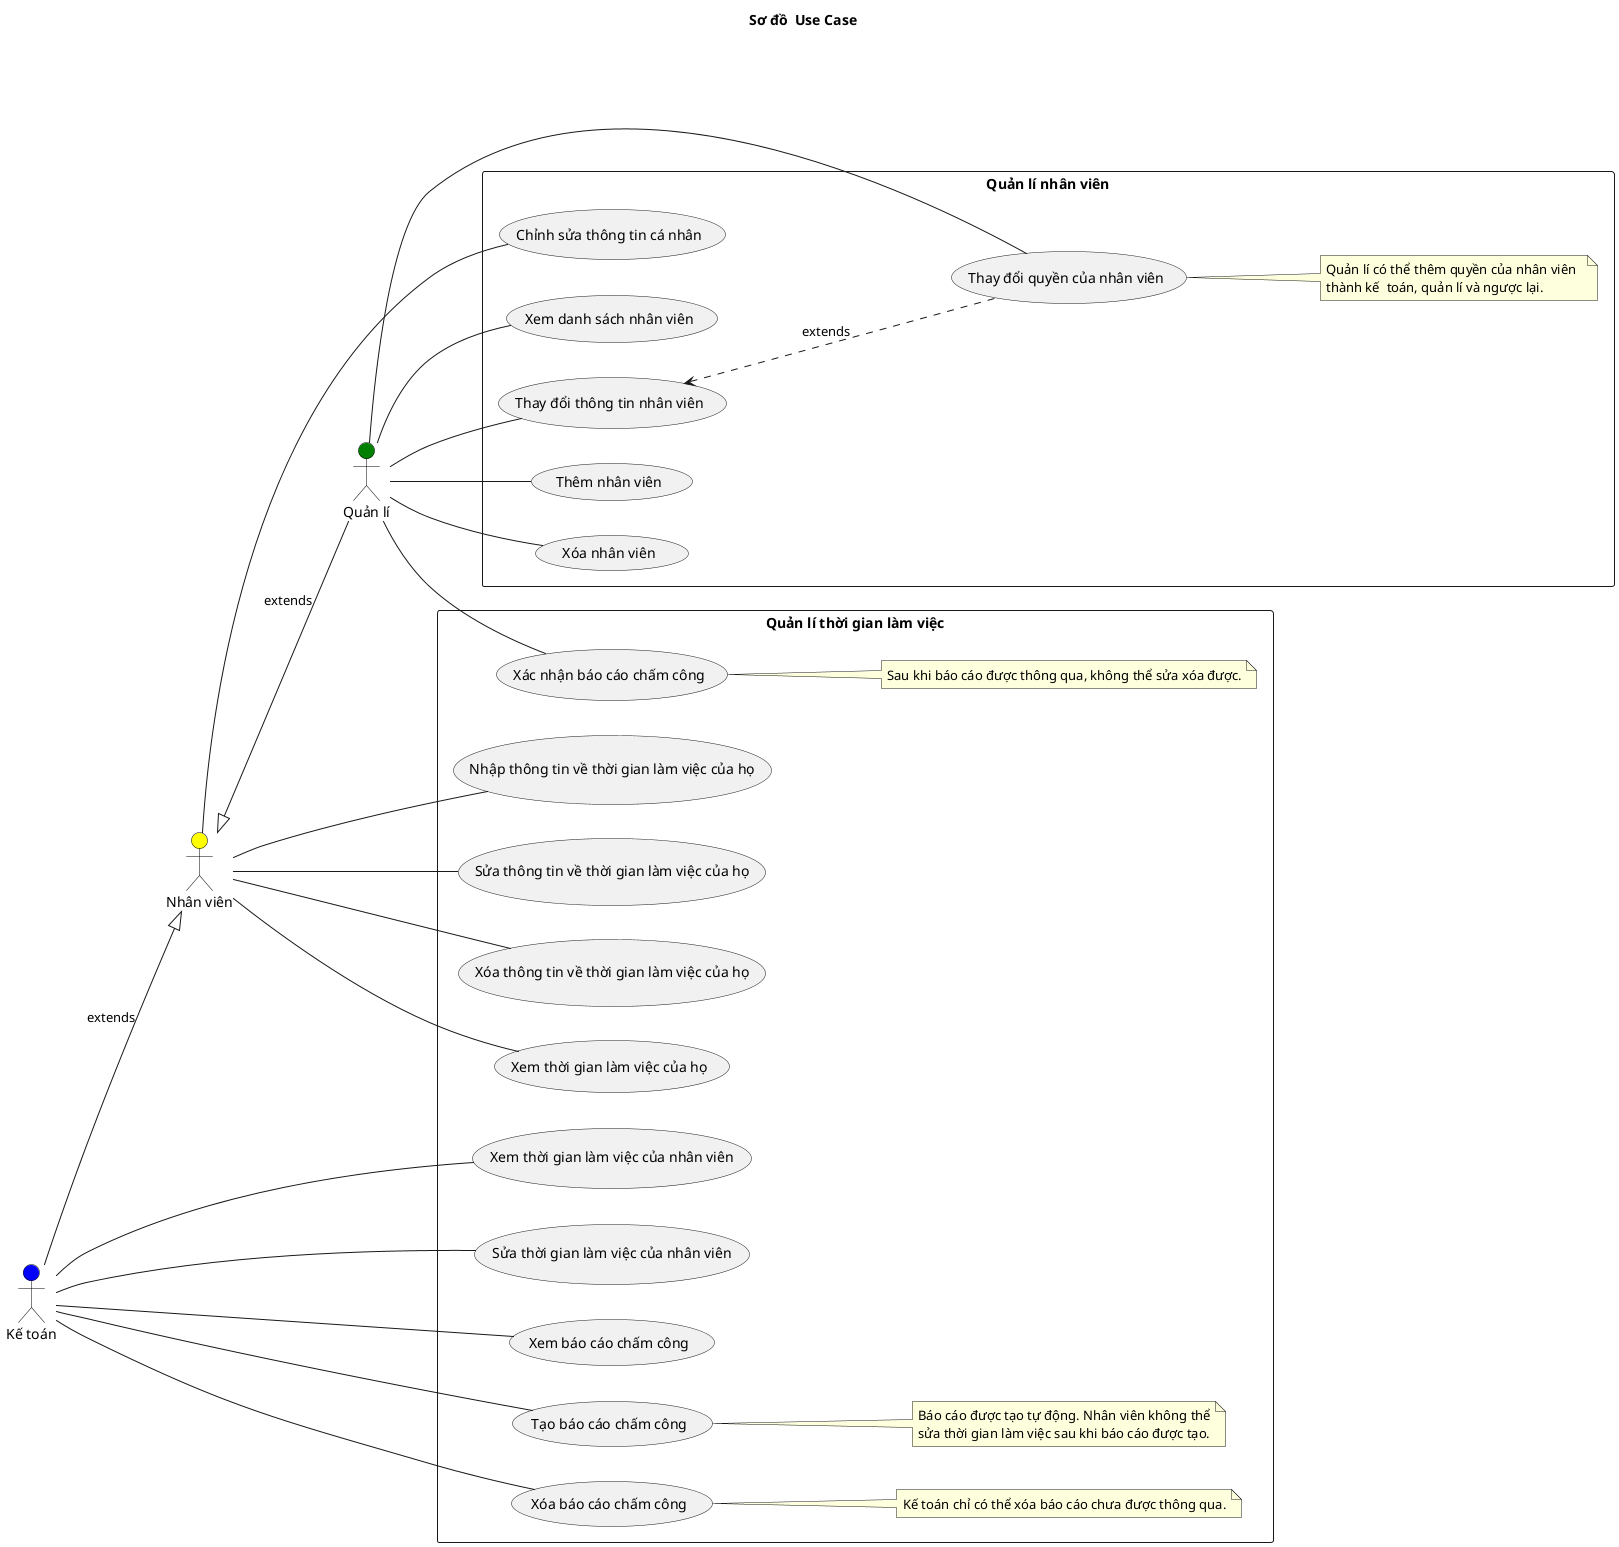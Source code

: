@startuml

left to right direction

skinparam actor {
    BorderColor black
    
}

title  Sơ đồ  Use Case  

:Quản lí: as Ad #green
:Nhân viên: as U  #yellow
:Kế toán: as Ac #blue

U <|-down- Ad : extends
U <|-up- Ac : extends

rectangle "Quản lí nhân viên" {
Ad -- (Thêm nhân viên)
Ad -- (Xóa nhân viên)
Ad -- (Xem danh sách nhân viên)
Ad -- (Thay đổi thông tin nhân viên)
Ad -- (Thay đổi quyền của nhân viên) 
note right of (Thay đổi quyền của nhân viên) 
    Quản lí có thể thêm quyền của nhân viên  
    thành kế  toán, quản lí và ngược lại.
end note
(Thay đổi thông tin nhân viên) <.. (Thay đổi quyền của nhân viên) : extends


U -- (Chỉnh sửa thông tin cá nhân)


}

rectangle "Quản lí thời gian làm việc" {
Ad -- (Xác nhận báo cáo chấm công)
note right of (Xác nhận báo cáo chấm công)
    Sau khi báo cáo được thông qua, không thể sửa xóa được.
end note

U -- (Nhập thông tin về thời gian làm việc của họ)
U -- (Sửa thông tin về thời gian làm việc của họ)
U -- (Xóa thông tin về thời gian làm việc của họ)
U -- (Xem thời gian làm việc của họ)

Ac -- (Xem thời gian làm việc của nhân viên)
Ac -- (Sửa thời gian làm việc của nhân viên)
Ac -- (Xem báo cáo chấm công)
Ac -- (Tạo báo cáo chấm công)
note right of (Tạo báo cáo chấm công)
    Báo cáo được tạo tự động. Nhân viên không thể
    sửa thời gian làm việc sau khi báo cáo được tạo.
end note
Ac -- (Xóa báo cáo chấm công)
note right of (Xóa báo cáo chấm công)
    Kế toán chỉ có thể xóa báo cáo chưa được thông qua.
end note
}
@enduml
